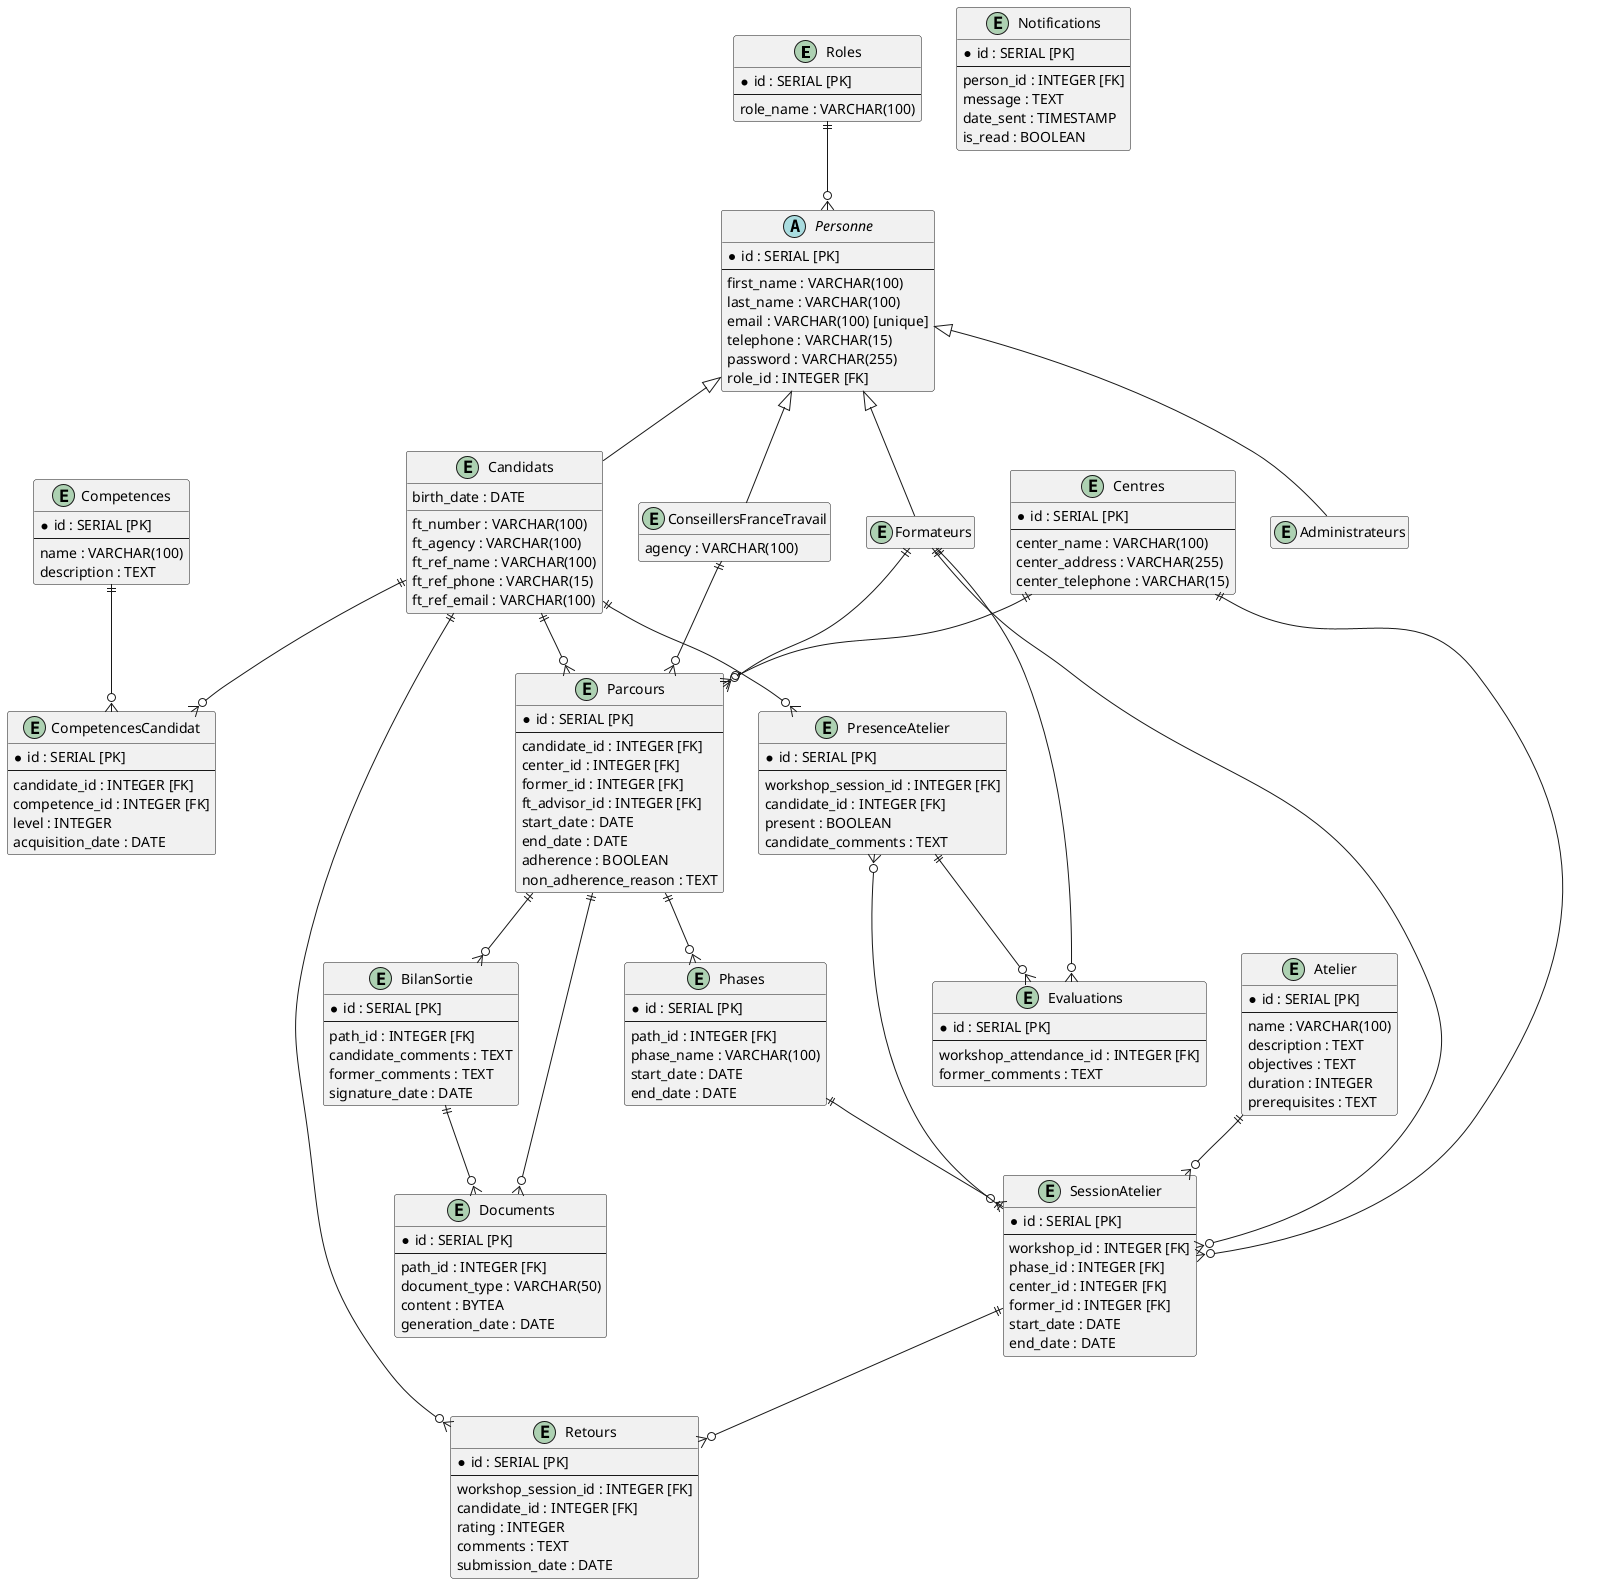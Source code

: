 @startuml
hide empty members

entity Roles {
    * id : SERIAL [PK]
    ---
    role_name : VARCHAR(100)
}

entity Centres {
    * id : SERIAL [PK]
    ---
    center_name : VARCHAR(100)
    center_address : VARCHAR(255)
    center_telephone : VARCHAR(15)
}

abstract class Personne {
    * id : SERIAL [PK]
    ---
    first_name : VARCHAR(100)
    last_name : VARCHAR(100)
    email : VARCHAR(100) [unique]
    telephone : VARCHAR(15)
    password : VARCHAR(255)
    role_id : INTEGER [FK]
}

entity Candidats {
    birth_date : DATE
    ft_number : VARCHAR(100)
    ft_agency : VARCHAR(100)
    ft_ref_name : VARCHAR(100)
    ft_ref_phone : VARCHAR(15)
    ft_ref_email : VARCHAR(100)
}

entity Formateurs {}

entity Administrateurs {}

entity ConseillersFranceTravail {
    agency : VARCHAR(100)
}

entity Parcours {
    * id : SERIAL [PK]
    ---
    candidate_id : INTEGER [FK]
    center_id : INTEGER [FK]
    former_id : INTEGER [FK]
    ft_advisor_id : INTEGER [FK]
    start_date : DATE
    end_date : DATE
    adherence : BOOLEAN
    non_adherence_reason : TEXT
}

entity Phases {
    * id : SERIAL [PK]
    ---
    path_id : INTEGER [FK]
    phase_name : VARCHAR(100)
    start_date : DATE
    end_date : DATE
}

entity Atelier {
    * id : SERIAL [PK]
    ---
    name : VARCHAR(100)
    description : TEXT
    objectives : TEXT
    duration : INTEGER
    prerequisites : TEXT
}

entity SessionAtelier {
    * id : SERIAL [PK]
    ---
    workshop_id : INTEGER [FK]
    phase_id : INTEGER [FK]
    center_id : INTEGER [FK]
    former_id : INTEGER [FK]
    start_date : DATE
    end_date : DATE
}

entity PresenceAtelier {
    * id : SERIAL [PK]
    ---
    workshop_session_id : INTEGER [FK]
    candidate_id : INTEGER [FK]
    present : BOOLEAN
    candidate_comments : TEXT
}

entity Evaluations {
    * id : SERIAL [PK]
    ---
    workshop_attendance_id : INTEGER [FK]
    former_comments : TEXT
}

entity BilanSortie {
    * id : SERIAL [PK]
    ---
    path_id : INTEGER [FK]
    candidate_comments : TEXT
    former_comments : TEXT
    signature_date : DATE
}

entity Notifications {
    * id : SERIAL [PK]
    ---
    person_id : INTEGER [FK]
    message : TEXT
    date_sent : TIMESTAMP
    is_read : BOOLEAN
}

entity Documents {
    * id : SERIAL [PK]
    ---
    path_id : INTEGER [FK]
    document_type : VARCHAR(50)
    content : BYTEA
    generation_date : DATE
}

entity Competences {
    * id : SERIAL [PK]
    ---
    name : VARCHAR(100)
    description : TEXT
}

entity CompetencesCandidat {
    * id : SERIAL [PK]
    ---
    candidate_id : INTEGER [FK]
    competence_id : INTEGER [FK]
    level : INTEGER
    acquisition_date : DATE
}

entity Retours {
    * id : SERIAL [PK]
    ---
    workshop_session_id : INTEGER [FK]
    candidate_id : INTEGER [FK]
    rating : INTEGER
    comments : TEXT
    submission_date : DATE
}

Personne <|-- Candidats
Personne <|-- Formateurs
Personne <|-- Administrateurs
Personne <|-- ConseillersFranceTravail

Roles ||--o{ Personne
Centres ||--o{ Parcours
Centres ||--o{ SessionAtelier
Candidats ||--o{ Parcours
Candidats ||--o{ PresenceAtelier
Candidats ||--o{ CompetencesCandidat
Candidats ||--o{ Retours
Formateurs ||--o{ Parcours
Formateurs ||--o{ SessionAtelier
Formateurs ||--o{ Evaluations
ConseillersFranceTravail ||--o{ Parcours
Parcours ||--o{ Phases
Parcours ||--o{ BilanSortie
Parcours ||--o{ Documents
Phases ||--o{ SessionAtelier
Atelier ||--o{ SessionAtelier
PresenceAtelier }o--|| SessionAtelier
PresenceAtelier ||--o{ Evaluations
BilanSortie ||--o{ Documents
Competences ||--o{ CompetencesCandidat
SessionAtelier ||--o{ Retours

@enduml
